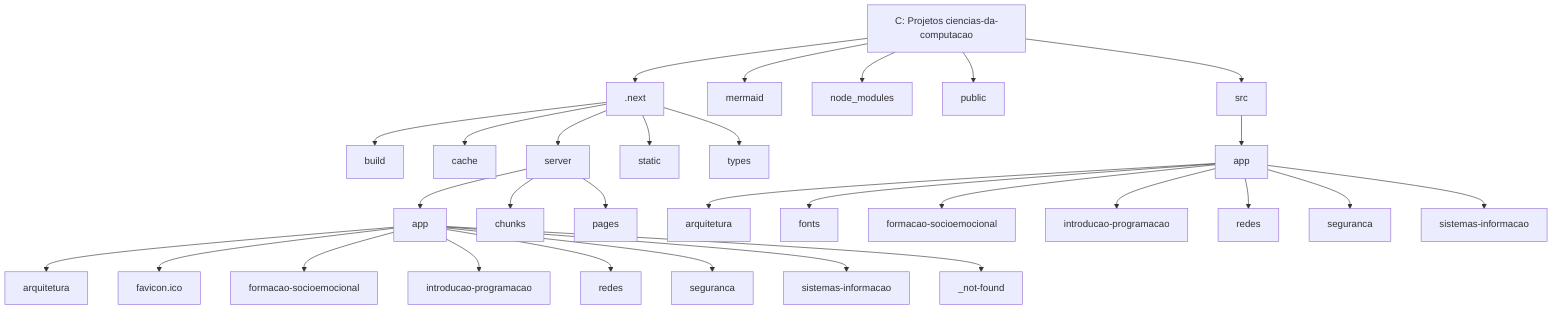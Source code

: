 graph TD
    root[C: Projetos ciencias-da-computacao]
    
    root --> .next[.next]
    root --> mermaid[mermaid]
    root --> node_modules[node_modules]
    root --> public[public]
    root --> src[src]

    .next --> build[build]
    .next --> cache[cache]
    .next --> server[server]
    .next --> static[static]
    .next --> types[types]

    server --> app[app]
    server --> chunks[chunks]
    server --> pages[pages]

    app --> arquitetura[arquitetura]
    app --> favicon[favicon.ico]
    app --> formacao[formacao-socioemocional]
    app --> intro[introducao-programacao]
    app --> redes[redes]
    app --> seguranca[seguranca]
    app --> sistemas[sistemas-informacao]
    app --> not_found[_not-found]

    src --> app_src[app]
    app_src --> arquitetura_src[arquitetura]
    app_src --> fonts[fonts]
    app_src --> formacao_src[formacao-socioemocional]
    app_src --> intro_src[introducao-programacao]
    app_src --> redes_src[redes]
    app_src --> seguranca_src[seguranca]
    app_src --> sistemas_src[sistemas-informacao]